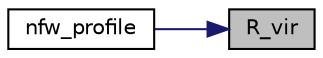 digraph "R_vir"
{
 // LATEX_PDF_SIZE
  edge [fontname="Helvetica",fontsize="10",labelfontname="Helvetica",labelfontsize="10"];
  node [fontname="Helvetica",fontsize="10",shape=record];
  rankdir="RL";
  Node1 [label="R_vir",height=0.2,width=0.4,color="black", fillcolor="grey75", style="filled", fontcolor="black",tooltip="Compute the comoving virial radius of halos in unit of 1/Mpc^3, which is defined as the radius at whi..."];
  Node1 -> Node2 [dir="back",color="midnightblue",fontsize="10",style="solid"];
  Node2 [label="nfw_profile",height=0.2,width=0.4,color="black", fillcolor="white", style="filled",URL="$d6/d32/cosmology_8c.html#ac55a19abfeca76040b0460e6712fb0ef",tooltip="Compute the NFW halo profile in Fourier space, given by Eq."];
}
